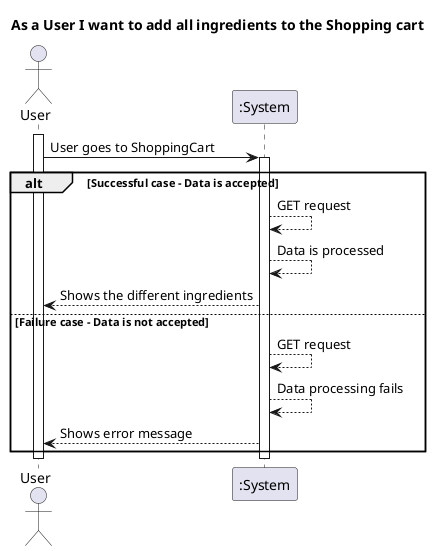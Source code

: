 @startuml
actor User as MD
title As a User I want to add all ingredients to the Shopping cart
activate MD

MD -> ":System" : User goes to ShoppingCart
activate ":System"

alt Successful case - Data is accepted
    ":System" --> ":System" : GET request
    ":System" --> ":System" : Data is processed
    ":System" --> MD : Shows the different ingredients
else Failure case - Data is not accepted
    ":System" --> ":System" : GET request
    ":System" --> ":System" : Data processing fails
    ":System" --> MD : Shows error message
end

deactivate ":System"
deactivate MD
@enduml
